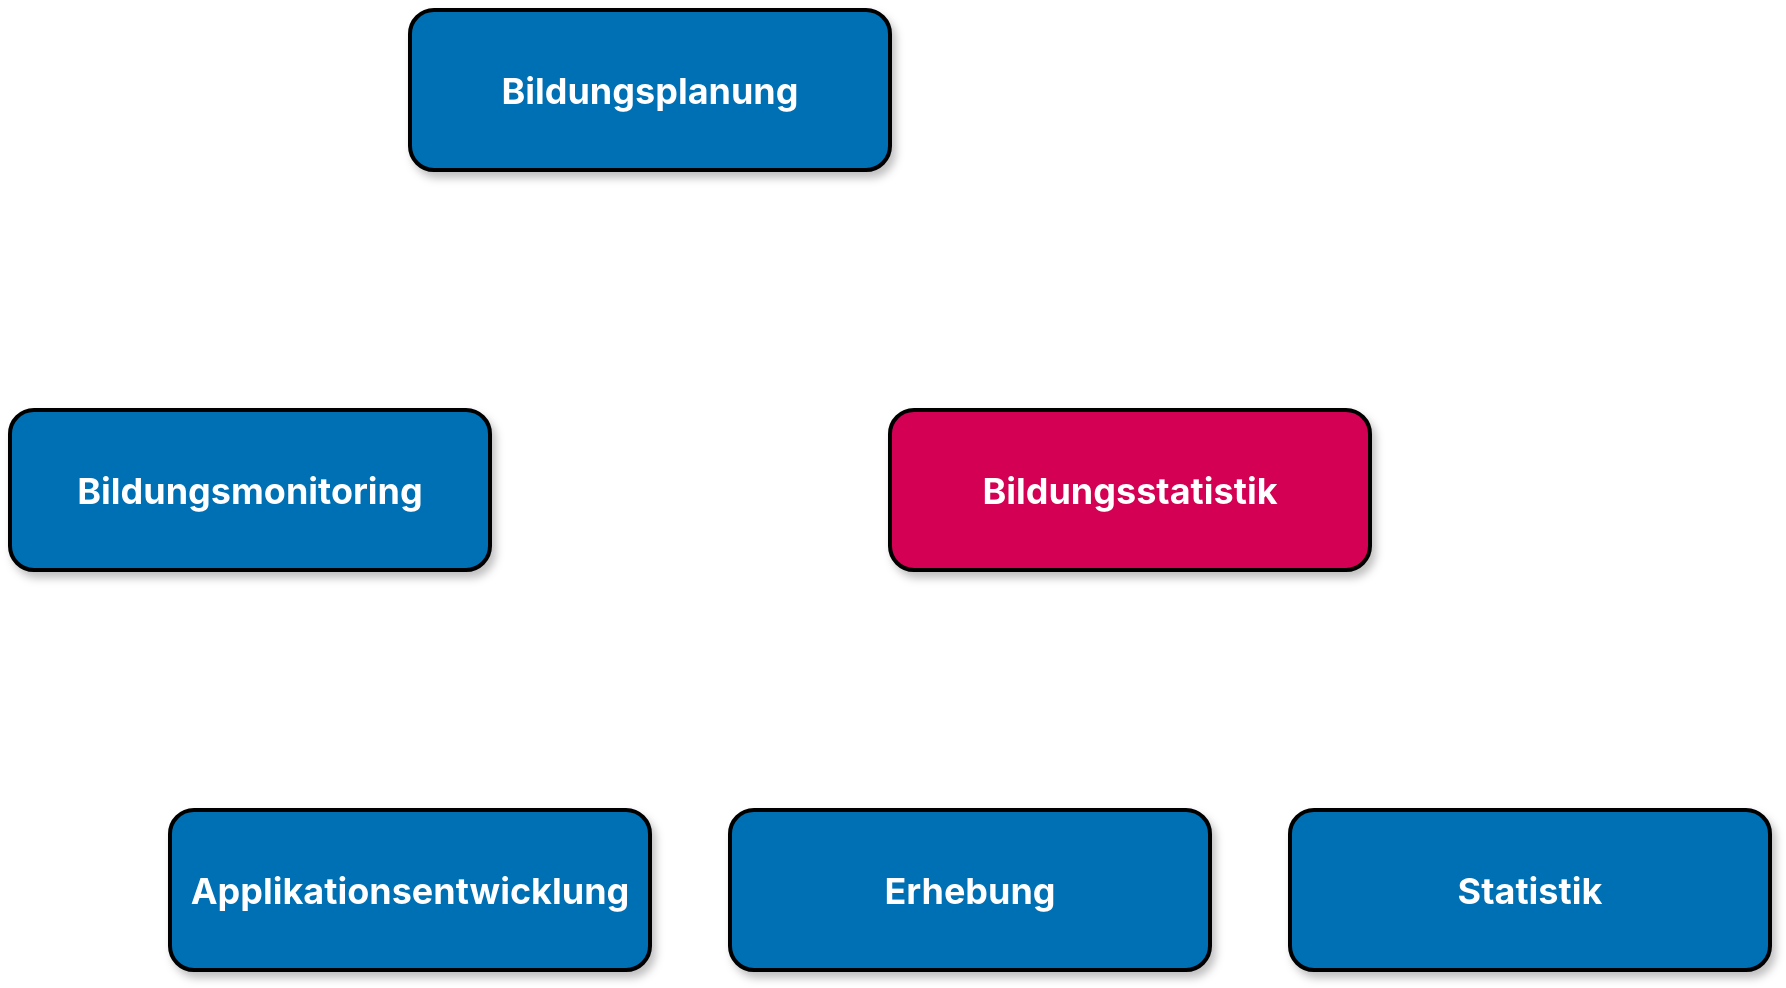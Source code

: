 <mxfile version="24.7.16">
  <diagram name="Seite-1" id="fauLMMAN_mLyGsYbdOVm">
    <mxGraphModel dx="1434" dy="874" grid="1" gridSize="10" guides="1" tooltips="1" connect="1" arrows="1" fold="1" page="1" pageScale="1" pageWidth="1169" pageHeight="827" math="0" shadow="0">
      <root>
        <mxCell id="0" />
        <mxCell id="1" parent="0" />
        <mxCell id="jfIhgwr7CH8yhTRdPneg-1" value="Bildungsplanung" style="rounded=1;whiteSpace=wrap;html=1;shadow=1;align=center;verticalAlign=middle;fontStyle=1;fontSize=18;fillColor=#0070B4;fontFamily=Inter;fontSource=https%3A%2F%2Ffonts.googleapis.com%2Fcss%3Ffamily%3DInter;fontColor=#FFFFFF;strokeWidth=2;" vertex="1" parent="1">
          <mxGeometry x="440" y="120" width="240" height="80" as="geometry" />
        </mxCell>
        <mxCell id="jfIhgwr7CH8yhTRdPneg-2" value="Bildungsmonitoring" style="rounded=1;whiteSpace=wrap;html=1;shadow=1;align=center;verticalAlign=middle;fontStyle=1;fontSize=18;fillColor=#0070B4;fontFamily=Inter;fontSource=https%3A%2F%2Ffonts.googleapis.com%2Fcss%3Ffamily%3DInter;fontColor=#FFFFFF;strokeWidth=2;" vertex="1" parent="1">
          <mxGeometry x="240" y="320" width="240" height="80" as="geometry" />
        </mxCell>
        <mxCell id="jfIhgwr7CH8yhTRdPneg-3" value="Bildungsstatistik" style="rounded=1;whiteSpace=wrap;html=1;shadow=1;align=center;verticalAlign=middle;fontStyle=1;fontSize=18;fillColor=#D40053;fontFamily=Inter;fontSource=https%3A%2F%2Ffonts.googleapis.com%2Fcss%3Ffamily%3DInter;fontColor=#FFFFFF;strokeWidth=2;" vertex="1" parent="1">
          <mxGeometry x="680" y="320" width="240" height="80" as="geometry" />
        </mxCell>
        <mxCell id="jfIhgwr7CH8yhTRdPneg-4" value="Applikationsentwicklung" style="rounded=1;whiteSpace=wrap;html=1;shadow=1;align=center;verticalAlign=middle;fontStyle=1;fontSize=18;fillColor=#0070B4;fontFamily=Inter;fontSource=https%3A%2F%2Ffonts.googleapis.com%2Fcss%3Ffamily%3DInter;fontColor=#FFFFFF;strokeWidth=2;" vertex="1" parent="1">
          <mxGeometry x="320" y="520" width="240" height="80" as="geometry" />
        </mxCell>
        <mxCell id="jfIhgwr7CH8yhTRdPneg-5" value="Erhebung" style="rounded=1;whiteSpace=wrap;html=1;shadow=1;align=center;verticalAlign=middle;fontStyle=1;fontSize=18;fillColor=#0070B4;fontFamily=Inter;fontSource=https%3A%2F%2Ffonts.googleapis.com%2Fcss%3Ffamily%3DInter;fontColor=#FFFFFF;strokeWidth=2;" vertex="1" parent="1">
          <mxGeometry x="600" y="520" width="240" height="80" as="geometry" />
        </mxCell>
        <mxCell id="jfIhgwr7CH8yhTRdPneg-6" value="Statistik" style="rounded=1;whiteSpace=wrap;html=1;shadow=1;align=center;verticalAlign=middle;fontStyle=1;fontSize=18;fillColor=#0070B4;fontFamily=Inter;fontSource=https%3A%2F%2Ffonts.googleapis.com%2Fcss%3Ffamily%3DInter;fontColor=#FFFFFF;strokeWidth=2;" vertex="1" parent="1">
          <mxGeometry x="880" y="520" width="240" height="80" as="geometry" />
        </mxCell>
        <mxCell id="jfIhgwr7CH8yhTRdPneg-10" style="edgeStyle=orthogonalEdgeStyle;rounded=1;orthogonalLoop=1;jettySize=auto;html=1;exitX=0.5;exitY=0;exitDx=0;exitDy=0;entryX=0.5;entryY=1;entryDx=0;entryDy=0;strokeWidth=3;strokeColor=none;endArrow=none;endFill=0;" edge="1" parent="1" source="jfIhgwr7CH8yhTRdPneg-2" target="jfIhgwr7CH8yhTRdPneg-1">
          <mxGeometry relative="1" as="geometry">
            <mxPoint x="450" y="381" as="sourcePoint" />
            <mxPoint x="510" y="381" as="targetPoint" />
          </mxGeometry>
        </mxCell>
      </root>
    </mxGraphModel>
  </diagram>
</mxfile>
